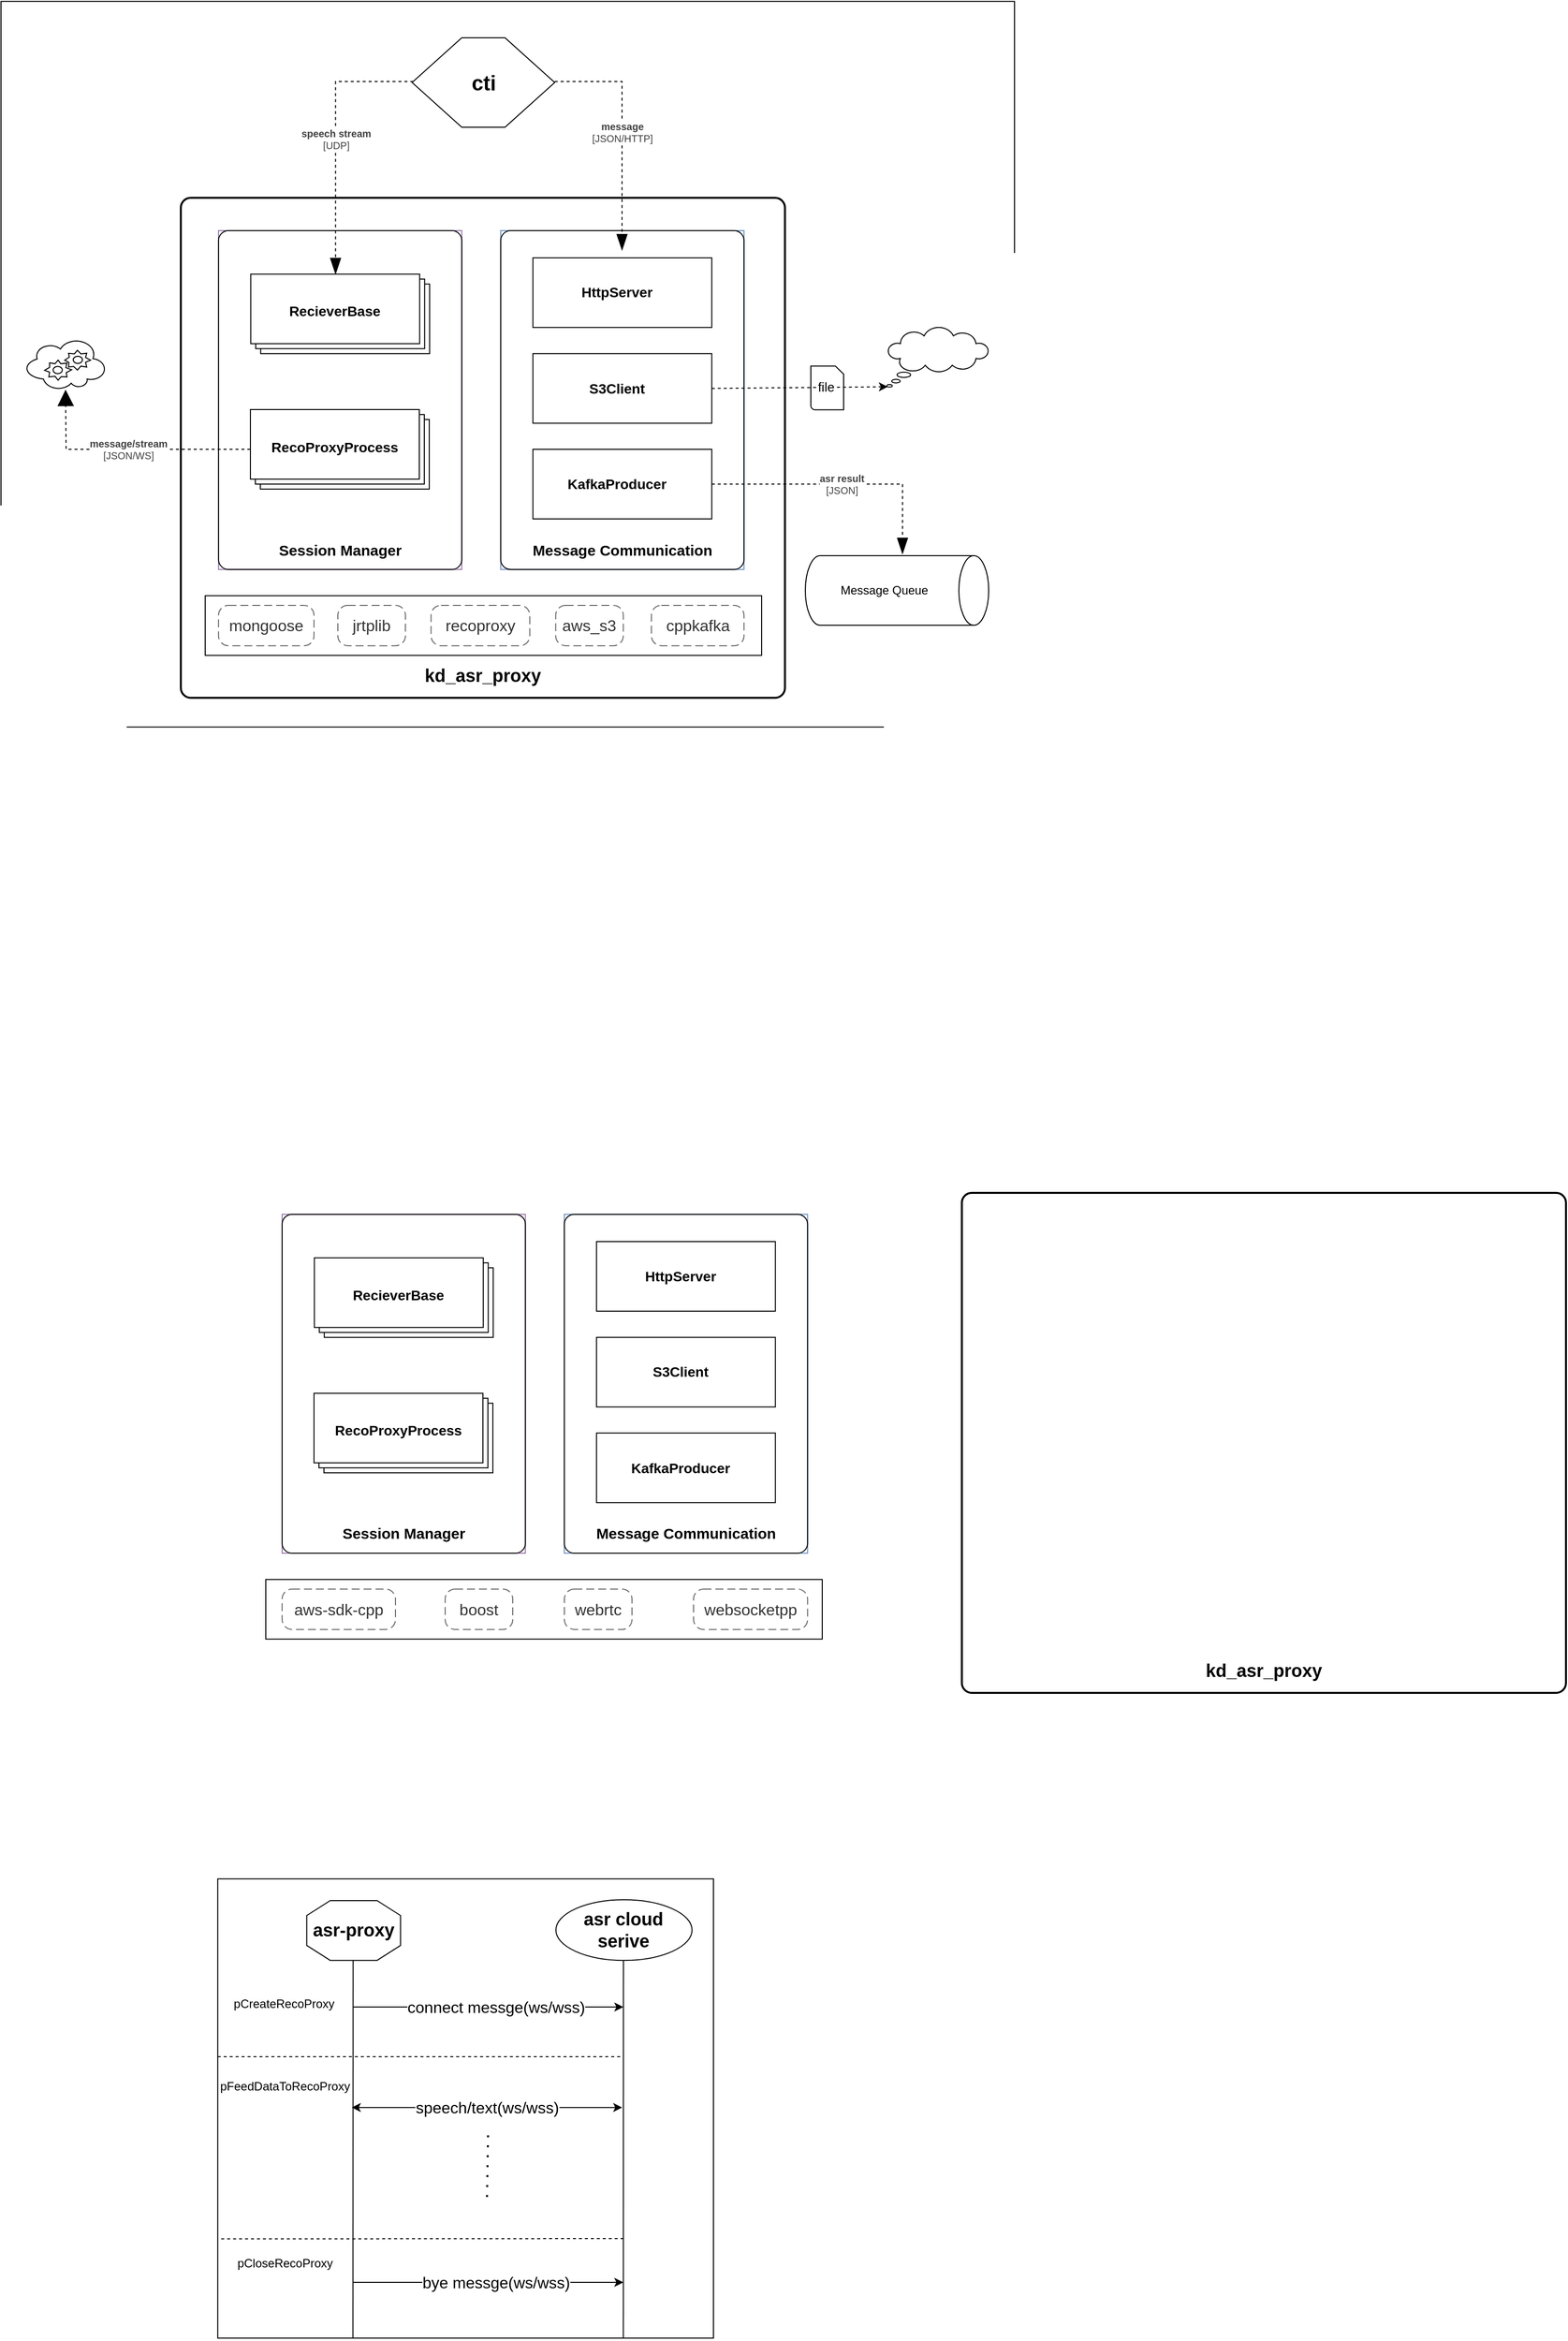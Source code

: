 <mxfile version="24.8.6" pages="2">
  <diagram id="FcgFu0vz0JYaBPYdQHOF" name="第 1 页">
    <mxGraphModel dx="1877" dy="-3041" grid="1" gridSize="10" guides="1" tooltips="1" connect="1" arrows="1" fold="1" page="0" pageScale="1" pageWidth="827" pageHeight="1169" background="#ffffff" math="0" shadow="0">
      <root>
        <mxCell id="0" />
        <mxCell id="1" parent="0" />
        <mxCell id="sqctIcfyv8TSOaibiN9--78" value="" style="group" parent="1" vertex="1" connectable="0">
          <mxGeometry x="-677" y="3811.39" width="1020" height="730.0" as="geometry" />
        </mxCell>
        <mxCell id="sqctIcfyv8TSOaibiN9--28" value="" style="rounded=0;whiteSpace=wrap;html=1;movable=1;resizable=1;rotatable=1;deletable=1;editable=1;locked=0;connectable=1;" parent="sqctIcfyv8TSOaibiN9--78" vertex="1">
          <mxGeometry width="1020" height="730" as="geometry" />
        </mxCell>
        <object placeholders="1" c4Name="kd_asr_proxy" c4Type="KDS" c4Application="the knowdee service of asr proxy" label="&lt;font style=&quot;font-size: 18px&quot;&gt;&lt;span&gt;&lt;div style=&quot;&quot;&gt;%c4Name%&lt;/div&gt;&lt;/span&gt;&lt;/font&gt;&lt;div style=&quot;&quot;&gt;&lt;/div&gt;" id="Rd5uu3zI1fm69IhhT_o3-2">
          <mxCell style="rounded=1;fontSize=11;whiteSpace=wrap;html=1;arcSize=20;fillColor=default;strokeColor=default;fontColor=default;labelBackgroundColor=none;align=center;verticalAlign=bottom;labelBorderColor=none;spacingTop=0;spacing=10;metaEdit=1;rotatable=1;perimeter=rectanglePerimeter;labelPadding=0;allowArrows=0;connectable=1;expand=0;recursiveResize=0;editable=1;pointerEvents=0;absoluteArcSize=1;points=[[0.25,0,0],[0.5,0,0],[0.75,0,0],[1,0.25,0],[1,0.5,0],[1,0.75,0],[0.75,1,0],[0.5,1,0],[0.25,1,0],[0,0.75,0],[0,0.5,0],[0,0.25,0]];strokeWidth=2;fontStyle=1;movable=1;resizable=1;deletable=1;locked=0;container=0;" parent="sqctIcfyv8TSOaibiN9--78" vertex="1">
            <mxGeometry x="181" y="197.61" width="607.96" height="503" as="geometry" />
          </mxCell>
        </object>
        <mxCell id="sqctIcfyv8TSOaibiN9--32" value="" style="shadow=0;dashed=0;html=1;strokeColor=default;fillColor=default;labelPosition=center;verticalLabelPosition=bottom;verticalAlign=top;align=center;outlineConnect=0;shape=mxgraph.veeam.2d.file;labelBorderColor=default;movable=1;resizable=1;rotatable=1;deletable=1;editable=1;locked=0;connectable=1;" parent="sqctIcfyv8TSOaibiN9--78" vertex="1">
          <mxGeometry x="815" y="366.87" width="33" height="44" as="geometry" />
        </mxCell>
        <object placeholders="1" c4Name="Message Queue" c4Type="Container" c4Technology="Kafka" c4Description="Kafka" label="%c4Name%" id="sqctIcfyv8TSOaibiN9--4">
          <mxCell style="shape=cylinder3;size=15;direction=south;whiteSpace=wrap;boundedLbl=1;rounded=0;labelBackgroundColor=none;fillColor=default;fontSize=12;align=center;strokeColor=default;metaEdit=1;points=[[0.5,0,0],[1,0.25,0],[1,0.5,0],[1,0.75,0],[0.5,1,0],[0,0.75,0],[0,0.5,0],[0,0.25,0]];resizable=1;labelBorderColor=none;textShadow=0;html=1;movable=1;rotatable=1;deletable=1;editable=1;locked=0;connectable=1;container=0;" parent="sqctIcfyv8TSOaibiN9--78" vertex="1">
            <mxGeometry x="809.46" y="557.61" width="184.54" height="70" as="geometry" />
          </mxCell>
        </object>
        <object placeholders="1" c4Type="Relationship" c4Technology="JSON" c4Description="asr result" label="&lt;div style=&quot;text-align: left&quot;&gt;&lt;div style=&quot;text-align: center&quot;&gt;&lt;b&gt;%c4Description%&lt;/b&gt;&lt;/div&gt;&lt;div style=&quot;text-align: center&quot;&gt;[%c4Technology%]&lt;/div&gt;&lt;/div&gt;" id="sqctIcfyv8TSOaibiN9--6">
          <mxCell style="endArrow=blockThin;html=1;fontSize=10;fontColor=#404040;strokeWidth=1;endFill=1;strokeColor=default;elbow=vertical;metaEdit=1;endSize=14;startSize=14;jumpStyle=arc;jumpSize=16;rounded=0;edgeStyle=orthogonalEdgeStyle;entryX=-0.022;entryY=0.47;entryDx=0;entryDy=0;entryPerimeter=0;dashed=1;movable=1;resizable=1;rotatable=1;deletable=1;editable=1;locked=0;connectable=1;exitX=1;exitY=0.5;exitDx=0;exitDy=0;" parent="sqctIcfyv8TSOaibiN9--78" source="sqctIcfyv8TSOaibiN9--70" target="sqctIcfyv8TSOaibiN9--4" edge="1">
            <mxGeometry width="240" relative="1" as="geometry">
              <mxPoint x="715" y="487.61" as="sourcePoint" />
              <mxPoint x="963.243" y="487.61" as="targetPoint" />
            </mxGeometry>
          </mxCell>
        </object>
        <mxCell id="sqctIcfyv8TSOaibiN9--7" value="" style="whiteSpace=wrap;html=1;shape=mxgraph.basic.cloud_callout;fillColor=default;strokeColor=default;movable=1;resizable=1;rotatable=1;deletable=1;editable=1;locked=0;connectable=1;container=0;" parent="sqctIcfyv8TSOaibiN9--78" vertex="1">
          <mxGeometry x="891.483" y="328.0" width="102.522" height="60" as="geometry" />
        </mxCell>
        <mxCell id="sqctIcfyv8TSOaibiN9--18" value="" style="endArrow=classic;html=1;rounded=0;dashed=1;movable=1;resizable=1;rotatable=1;deletable=1;editable=1;locked=0;connectable=1;entryX=0.01;entryY=0.995;entryDx=0;entryDy=0;entryPerimeter=0;exitX=1;exitY=0.5;exitDx=0;exitDy=0;" parent="sqctIcfyv8TSOaibiN9--78" source="sqctIcfyv8TSOaibiN9--66" target="sqctIcfyv8TSOaibiN9--7" edge="1">
          <mxGeometry relative="1" as="geometry">
            <mxPoint x="717.14" y="390.61" as="sourcePoint" />
            <mxPoint x="875" y="390.61" as="targetPoint" />
          </mxGeometry>
        </mxCell>
        <mxCell id="sqctIcfyv8TSOaibiN9--19" value="&lt;font style=&quot;font-size: 13px;&quot;&gt;file&lt;/font&gt;" style="edgeLabel;resizable=1;html=1;;align=center;verticalAlign=middle;movable=1;rotatable=1;deletable=1;editable=1;locked=0;connectable=1;container=0;" parent="sqctIcfyv8TSOaibiN9--18" connectable="0" vertex="1">
          <mxGeometry relative="1" as="geometry">
            <mxPoint x="26" y="-1" as="offset" />
          </mxGeometry>
        </mxCell>
        <object placeholders="1" c4Name="mongoose" c4Type="ContainerScopeBoundary" c4Application="Container" label="&lt;font style=&quot;font-size: 16px&quot;&gt;&lt;span&gt;&lt;div style=&quot;&quot;&gt;%c4Name%&lt;/div&gt;&lt;/span&gt;&lt;/font&gt;&lt;div style=&quot;&quot;&gt;&lt;/div&gt;" id="Rd5uu3zI1fm69IhhT_o3-3">
          <mxCell style="rounded=1;fontSize=11;whiteSpace=wrap;html=1;dashed=1;arcSize=20;fillColor=none;strokeColor=#666666;fontColor=#333333;labelBackgroundColor=none;align=center;verticalAlign=middle;labelBorderColor=none;spacingTop=0;spacing=10;dashPattern=8 4;metaEdit=1;rotatable=1;perimeter=rectanglePerimeter;noLabel=0;labelPadding=0;allowArrows=0;connectable=1;expand=0;recursiveResize=0;editable=1;pointerEvents=0;absoluteArcSize=1;points=[[0.25,0,0],[0.5,0,0],[0.75,0,0],[1,0.25,0],[1,0.5,0],[1,0.75,0],[0.75,1,0],[0.5,1,0],[0.25,1,0],[0,0.75,0],[0,0.5,0],[0,0.25,0]];fontStyle=0;movable=1;resizable=1;deletable=1;locked=0;container=0;" parent="sqctIcfyv8TSOaibiN9--78" vertex="1">
            <mxGeometry x="218.93" y="607.61" width="96.07" height="40.59" as="geometry" />
          </mxCell>
        </object>
        <object placeholders="1" c4Name="cppkafka" c4Type="ContainerScopeBoundary" c4Application="Container" label="&lt;font style=&quot;font-size: 16px&quot;&gt;&lt;span&gt;&lt;div style=&quot;&quot;&gt;%c4Name%&lt;/div&gt;&lt;/span&gt;&lt;/font&gt;&lt;div style=&quot;&quot;&gt;&lt;/div&gt;" id="Rd5uu3zI1fm69IhhT_o3-4">
          <mxCell style="rounded=1;fontSize=11;whiteSpace=wrap;html=1;dashed=1;arcSize=20;fillColor=none;strokeColor=#666666;fontColor=#333333;labelBackgroundColor=none;align=center;verticalAlign=middle;labelBorderColor=none;spacingTop=0;spacing=10;dashPattern=8 4;metaEdit=1;rotatable=1;perimeter=rectanglePerimeter;noLabel=0;labelPadding=0;allowArrows=0;connectable=1;expand=0;recursiveResize=0;editable=1;pointerEvents=0;absoluteArcSize=1;points=[[0.25,0,0],[0.5,0,0],[0.75,0,0],[1,0.25,0],[1,0.5,0],[1,0.75,0],[0.75,1,0],[0.5,1,0],[0.25,1,0],[0,0.75,0],[0,0.5,0],[0,0.25,0]];fontStyle=0;movable=1;resizable=1;deletable=1;locked=0;container=0;" parent="sqctIcfyv8TSOaibiN9--78" vertex="1">
            <mxGeometry x="654.58" y="607.61" width="93.16" height="40.59" as="geometry" />
          </mxCell>
        </object>
        <object placeholders="1" c4Name="recoproxy" c4Type="ContainerScopeBoundary" c4Application="Container" label="&lt;font style=&quot;font-size: 16px&quot;&gt;&lt;span&gt;&lt;div style=&quot;&quot;&gt;%c4Name%&lt;/div&gt;&lt;/span&gt;&lt;/font&gt;&lt;div style=&quot;&quot;&gt;&lt;/div&gt;" id="Rd5uu3zI1fm69IhhT_o3-5">
          <mxCell style="rounded=1;fontSize=11;whiteSpace=wrap;html=1;dashed=1;arcSize=20;fillColor=none;strokeColor=#666666;fontColor=#333333;labelBackgroundColor=none;align=center;verticalAlign=middle;labelBorderColor=none;spacingTop=0;spacing=10;dashPattern=8 4;metaEdit=1;rotatable=1;perimeter=rectanglePerimeter;noLabel=0;labelPadding=0;allowArrows=0;connectable=1;expand=0;recursiveResize=0;editable=1;pointerEvents=0;absoluteArcSize=1;points=[[0.25,0,0],[0.5,0,0],[0.75,0,0],[1,0.25,0],[1,0.5,0],[1,0.75,0],[0.75,1,0],[0.5,1,0],[0.25,1,0],[0,0.75,0],[0,0.5,0],[0,0.25,0]];fontStyle=0;movable=1;resizable=1;deletable=1;locked=0;container=0;" parent="sqctIcfyv8TSOaibiN9--78" vertex="1">
            <mxGeometry x="432.81" y="607.61" width="99.36" height="40.59" as="geometry" />
          </mxCell>
        </object>
        <object placeholders="1" c4Name="jrtplib" c4Type="ContainerScopeBoundary" c4Application="Container" label="&lt;font style=&quot;font-size: 16px&quot;&gt;&lt;span&gt;&lt;div style=&quot;&quot;&gt;%c4Name%&lt;/div&gt;&lt;/span&gt;&lt;/font&gt;&lt;div style=&quot;&quot;&gt;&lt;/div&gt;" id="Rd5uu3zI1fm69IhhT_o3-6">
          <mxCell style="rounded=1;fontSize=11;whiteSpace=wrap;html=1;dashed=1;arcSize=20;fillColor=none;strokeColor=#666666;fontColor=#333333;labelBackgroundColor=none;align=center;verticalAlign=middle;labelBorderColor=none;spacingTop=0;spacing=10;dashPattern=8 4;metaEdit=1;rotatable=1;perimeter=rectanglePerimeter;noLabel=0;labelPadding=0;allowArrows=0;connectable=1;expand=0;recursiveResize=0;editable=1;pointerEvents=0;absoluteArcSize=1;points=[[0.25,0,0],[0.5,0,0],[0.75,0,0],[1,0.25,0],[1,0.5,0],[1,0.75,0],[0.75,1,0],[0.5,1,0],[0.25,1,0],[0,0.75,0],[0,0.5,0],[0,0.25,0]];fontStyle=0;movable=1;resizable=1;deletable=1;locked=0;container=0;" parent="sqctIcfyv8TSOaibiN9--78" vertex="1">
            <mxGeometry x="339.004" y="607.61" width="68.003" height="40.59" as="geometry" />
          </mxCell>
        </object>
        <mxCell id="Rd5uu3zI1fm69IhhT_o3-7" value="" style="group;align=center;movable=1;resizable=1;rotatable=1;deletable=1;editable=1;locked=0;connectable=1;fillColor=none;strokeColor=#9673a6;container=0;" parent="sqctIcfyv8TSOaibiN9--78" vertex="1" connectable="0">
          <mxGeometry x="218.932" y="230.611" width="244.817" height="340.861" as="geometry" />
        </mxCell>
        <object placeholders="1" c4Name="Session Manager" c4Type="session manager" c4Application="session manager" label="&lt;font style=&quot;font-size: 15px&quot;&gt;&lt;b&gt;&lt;div style=&quot;&quot;&gt;%c4Name%&lt;/div&gt;&lt;/b&gt;&lt;/font&gt;&lt;div style=&quot;&quot;&gt;&lt;/div&gt;" id="Rd5uu3zI1fm69IhhT_o3-10">
          <mxCell style="rounded=1;fontSize=11;whiteSpace=wrap;html=1;arcSize=20;fillColor=none;strokeColor=default;fontColor=default;labelBackgroundColor=none;align=center;verticalAlign=bottom;labelBorderColor=none;spacingTop=0;spacing=10;metaEdit=1;rotatable=1;perimeter=rectanglePerimeter;labelPadding=0;allowArrows=0;connectable=1;expand=0;recursiveResize=0;editable=1;pointerEvents=0;absoluteArcSize=1;points=[[0.25,0,0],[0.5,0,0],[0.75,0,0],[1,0.25,0],[1,0.5,0],[1,0.75,0],[0.75,1,0],[0.5,1,0],[0.25,1,0],[0,0.75,0],[0,0.5,0],[0,0.25,0]];movable=1;resizable=1;deletable=1;locked=0;shadow=0;container=0;" parent="sqctIcfyv8TSOaibiN9--78" vertex="1">
            <mxGeometry x="218.932" y="230.611" width="244.817" height="340.861" as="geometry" />
          </mxCell>
        </object>
        <mxCell id="Rd5uu3zI1fm69IhhT_o3-11" value="" style="group;movable=1;resizable=1;rotatable=1;deletable=1;editable=1;locked=0;connectable=1;fillColor=none;strokeColor=#6c8ebf;container=0;" parent="sqctIcfyv8TSOaibiN9--78" vertex="1" connectable="0">
          <mxGeometry x="502.921" y="230.611" width="244.817" height="340.861" as="geometry" />
        </mxCell>
        <object placeholders="1" c4Name="Message Communication" c4Type="IO" c4Application="Message/Data IO" label="&lt;font style=&quot;font-size: 15px&quot;&gt;&lt;b&gt;&lt;div style=&quot;&quot;&gt;%c4Name%&lt;/div&gt;&lt;/b&gt;&lt;/font&gt;&lt;div style=&quot;&quot;&gt;&lt;/div&gt;" id="Rd5uu3zI1fm69IhhT_o3-15">
          <mxCell style="rounded=1;fontSize=11;whiteSpace=wrap;html=1;arcSize=20;fillColor=none;strokeColor=default;fontColor=default;labelBackgroundColor=none;align=center;verticalAlign=bottom;labelBorderColor=none;spacingTop=0;spacing=10;metaEdit=1;rotatable=1;perimeter=rectanglePerimeter;labelPadding=0;allowArrows=0;connectable=1;expand=0;recursiveResize=0;editable=1;pointerEvents=0;absoluteArcSize=1;points=[[0.25,0,0],[0.5,0,0],[0.75,0,0],[1,0.25,0],[1,0.5,0],[1,0.75,0],[0.75,1,0],[0.5,1,0],[0.25,1,0],[0,0.75,0],[0,0.5,0],[0,0.25,0]];movable=1;resizable=1;deletable=1;locked=0;shadow=0;container=0;" parent="sqctIcfyv8TSOaibiN9--78" vertex="1">
            <mxGeometry x="502.921" y="230.611" width="244.817" height="340.861" as="geometry" />
          </mxCell>
        </object>
        <mxCell id="sqctIcfyv8TSOaibiN9--30" value="" style="group;movable=1;resizable=1;rotatable=1;deletable=1;editable=1;locked=0;connectable=1;" parent="sqctIcfyv8TSOaibiN9--78" vertex="1" connectable="0">
          <mxGeometry x="413.725" y="36.61" width="143.531" height="90" as="geometry" />
        </mxCell>
        <object placeholders="1" c4Name="CTI" c4Type="Container" c4Technology="Micronaut" c4Description="caller" label="" id="sqctIcfyv8TSOaibiN9--14">
          <mxCell style="shape=hexagon;size=50;perimeter=hexagonPerimeter2;whiteSpace=wrap;html=1;fixedSize=1;rounded=0;labelBackgroundColor=default;fillColor=default;fontSize=12;fontColor=default;align=center;strokeColor=default;metaEdit=1;points=[[0.5,0,0],[1,0.25,0],[1,0.5,0],[1,0.75,0],[0.5,1,0],[0,0.75,0],[0,0.5,0],[0,0.25,0]];resizable=1;movable=1;rotatable=1;deletable=1;editable=1;locked=0;connectable=1;gradientColor=none;shadow=0;fillStyle=solid;labelBorderColor=default;textShadow=0;container=0;" parent="sqctIcfyv8TSOaibiN9--30" vertex="1">
            <mxGeometry width="143.531" height="90" as="geometry" />
          </mxCell>
        </object>
        <mxCell id="sqctIcfyv8TSOaibiN9--15" value="&lt;b&gt;&lt;font style=&quot;font-size: 21px;&quot;&gt;cti&lt;/font&gt;&lt;/b&gt;" style="text;html=1;align=center;verticalAlign=middle;whiteSpace=wrap;rounded=0;movable=1;resizable=1;rotatable=1;deletable=1;editable=1;locked=0;connectable=1;container=0;" parent="sqctIcfyv8TSOaibiN9--30" vertex="1">
          <mxGeometry x="41.009" y="30" width="61.513" height="30" as="geometry" />
        </mxCell>
        <object placeholders="1" c4Type="Relationship" c4Technology="JSON/HTTP" c4Description="message" label="&lt;div style=&quot;text-align: left&quot;&gt;&lt;div style=&quot;text-align: center&quot;&gt;&lt;b&gt;%c4Description%&lt;/b&gt;&lt;/div&gt;&lt;div style=&quot;text-align: center&quot;&gt;[%c4Technology%]&lt;/div&gt;&lt;/div&gt;" id="sqctIcfyv8TSOaibiN9--40">
          <mxCell style="endArrow=blockThin;html=1;fontSize=10;fontColor=#404040;strokeWidth=1;endFill=1;strokeColor=default;elbow=vertical;metaEdit=1;endSize=14;startSize=14;jumpStyle=arc;jumpSize=16;rounded=0;edgeStyle=orthogonalEdgeStyle;dashed=1;movable=1;resizable=1;rotatable=1;deletable=1;editable=1;locked=0;connectable=1;" parent="sqctIcfyv8TSOaibiN9--78" edge="1">
            <mxGeometry width="240" relative="1" as="geometry">
              <mxPoint x="557.26" y="80.61" as="sourcePoint" />
              <mxPoint x="625" y="250.61" as="targetPoint" />
              <Array as="points">
                <mxPoint x="625" y="80.61" />
              </Array>
            </mxGeometry>
          </mxCell>
        </object>
        <mxCell id="sqctIcfyv8TSOaibiN9--43" value="" style="rounded=0;whiteSpace=wrap;html=1;fillColor=none;movable=1;resizable=1;rotatable=1;deletable=1;editable=1;locked=0;connectable=1;" parent="sqctIcfyv8TSOaibiN9--78" vertex="1">
          <mxGeometry x="205.49" y="597.91" width="560" height="60" as="geometry" />
        </mxCell>
        <object placeholders="1" c4Type="Relationship" c4Technology="UDP" c4Description="speech stream" label="&lt;div style=&quot;text-align: left&quot;&gt;&lt;div style=&quot;text-align: center&quot;&gt;&lt;b&gt;%c4Description%&lt;/b&gt;&lt;/div&gt;&lt;div style=&quot;text-align: center&quot;&gt;[%c4Technology%]&lt;/div&gt;&lt;/div&gt;" id="sqctIcfyv8TSOaibiN9--42">
          <mxCell style="endArrow=blockThin;html=1;fontSize=10;fontColor=#404040;strokeWidth=1;endFill=1;strokeColor=default;elbow=vertical;metaEdit=1;endSize=14;startSize=14;jumpStyle=arc;jumpSize=16;rounded=0;edgeStyle=orthogonalEdgeStyle;dashed=1;entryX=0.5;entryY=0;entryDx=0;entryDy=0;entryPerimeter=0;movable=1;resizable=1;rotatable=1;deletable=1;editable=1;locked=0;connectable=1;" parent="sqctIcfyv8TSOaibiN9--78" edge="1">
            <mxGeometry width="240" relative="1" as="geometry">
              <mxPoint x="415" y="80.61" as="sourcePoint" />
              <mxPoint x="336.7" y="274.61" as="targetPoint" />
              <Array as="points">
                <mxPoint x="337" y="80.61" />
              </Array>
            </mxGeometry>
          </mxCell>
        </object>
        <object placeholders="1" c4Name="aws_s3" c4Type="ContainerScopeBoundary" c4Application="Container" label="&lt;font style=&quot;font-size: 16px&quot;&gt;&lt;span&gt;&lt;div style=&quot;&quot;&gt;%c4Name%&lt;/div&gt;&lt;/span&gt;&lt;/font&gt;&lt;div style=&quot;&quot;&gt;&lt;/div&gt;" id="sqctIcfyv8TSOaibiN9--44">
          <mxCell style="rounded=1;fontSize=11;whiteSpace=wrap;html=1;dashed=1;arcSize=20;fillColor=none;strokeColor=#666666;fontColor=#333333;labelBackgroundColor=none;align=center;verticalAlign=middle;labelBorderColor=none;spacingTop=0;spacing=10;dashPattern=8 4;metaEdit=1;rotatable=1;perimeter=rectanglePerimeter;noLabel=0;labelPadding=0;allowArrows=0;connectable=1;expand=0;recursiveResize=0;editable=1;pointerEvents=0;absoluteArcSize=1;points=[[0.25,0,0],[0.5,0,0],[0.75,0,0],[1,0.25,0],[1,0.5,0],[1,0.75,0],[0.75,1,0],[0.5,1,0],[0.25,1,0],[0,0.75,0],[0,0.5,0],[0,0.25,0]];fontStyle=0;movable=1;resizable=1;deletable=1;locked=0;container=0;" parent="sqctIcfyv8TSOaibiN9--78" vertex="1">
            <mxGeometry x="558.254" y="607.61" width="68.003" height="40.59" as="geometry" />
          </mxCell>
        </object>
        <mxCell id="sqctIcfyv8TSOaibiN9--57" value="" style="group;movable=1;resizable=1;rotatable=1;deletable=1;editable=1;locked=0;connectable=1;" parent="sqctIcfyv8TSOaibiN9--78" vertex="1" connectable="0">
          <mxGeometry x="251.34" y="274.35" width="180" height="80" as="geometry" />
        </mxCell>
        <mxCell id="sqctIcfyv8TSOaibiN9--55" value="" style="verticalLabelPosition=bottom;verticalAlign=top;html=1;shape=mxgraph.basic.layered_rect;dx=10;outlineConnect=0;whiteSpace=wrap;movable=1;resizable=1;rotatable=1;deletable=1;editable=1;locked=0;connectable=1;" parent="sqctIcfyv8TSOaibiN9--57" vertex="1">
          <mxGeometry width="180" height="80" as="geometry" />
        </mxCell>
        <mxCell id="sqctIcfyv8TSOaibiN9--56" value="&lt;font style=&quot;font-size: 14px;&quot;&gt;&lt;b&gt;RecieverBase&lt;/b&gt;&lt;/font&gt;" style="text;html=1;align=center;verticalAlign=middle;whiteSpace=wrap;rounded=0;movable=1;resizable=1;rotatable=1;deletable=1;editable=1;locked=0;connectable=1;" parent="sqctIcfyv8TSOaibiN9--57" vertex="1">
          <mxGeometry x="20" y="20" width="130" height="35" as="geometry" />
        </mxCell>
        <mxCell id="sqctIcfyv8TSOaibiN9--58" value="" style="group;movable=1;resizable=1;rotatable=1;deletable=1;editable=1;locked=0;connectable=1;" parent="sqctIcfyv8TSOaibiN9--78" vertex="1" connectable="0">
          <mxGeometry x="251" y="410.61" width="180" height="80" as="geometry" />
        </mxCell>
        <mxCell id="sqctIcfyv8TSOaibiN9--59" value="" style="verticalLabelPosition=bottom;verticalAlign=top;html=1;shape=mxgraph.basic.layered_rect;dx=10;outlineConnect=0;whiteSpace=wrap;movable=1;resizable=1;rotatable=1;deletable=1;editable=1;locked=0;connectable=1;" parent="sqctIcfyv8TSOaibiN9--58" vertex="1">
          <mxGeometry width="180" height="80" as="geometry" />
        </mxCell>
        <mxCell id="sqctIcfyv8TSOaibiN9--60" value="&lt;font style=&quot;font-size: 14px;&quot;&gt;&lt;b&gt;RecoProxyProcess&lt;/b&gt;&lt;/font&gt;" style="text;html=1;align=center;verticalAlign=middle;whiteSpace=wrap;rounded=0;movable=1;resizable=1;rotatable=1;deletable=1;editable=1;locked=0;connectable=1;" parent="sqctIcfyv8TSOaibiN9--58" vertex="1">
          <mxGeometry x="20" y="20" width="130" height="35" as="geometry" />
        </mxCell>
        <mxCell id="sqctIcfyv8TSOaibiN9--64" value="" style="group;movable=1;resizable=1;rotatable=1;deletable=1;editable=1;locked=0;connectable=1;" parent="sqctIcfyv8TSOaibiN9--78" vertex="1" connectable="0">
          <mxGeometry x="535.33" y="258" width="180" height="70" as="geometry" />
        </mxCell>
        <mxCell id="sqctIcfyv8TSOaibiN9--61" value="" style="rounded=0;whiteSpace=wrap;html=1;movable=1;resizable=1;rotatable=1;deletable=1;editable=1;locked=0;connectable=1;" parent="sqctIcfyv8TSOaibiN9--64" vertex="1">
          <mxGeometry width="180" height="70" as="geometry" />
        </mxCell>
        <mxCell id="sqctIcfyv8TSOaibiN9--62" value="&lt;b&gt;&lt;font style=&quot;font-size: 14px;&quot;&gt;HttpServer&lt;/font&gt;&lt;/b&gt;" style="text;html=1;align=center;verticalAlign=middle;whiteSpace=wrap;rounded=0;movable=1;resizable=1;rotatable=1;deletable=1;editable=1;locked=0;connectable=1;" parent="sqctIcfyv8TSOaibiN9--64" vertex="1">
          <mxGeometry x="30" y="20" width="110" height="30" as="geometry" />
        </mxCell>
        <mxCell id="sqctIcfyv8TSOaibiN9--65" value="" style="group;movable=1;resizable=1;rotatable=1;deletable=1;editable=1;locked=0;connectable=1;" parent="sqctIcfyv8TSOaibiN9--78" vertex="1" connectable="0">
          <mxGeometry x="535.33" y="354.35" width="180" height="70" as="geometry" />
        </mxCell>
        <mxCell id="sqctIcfyv8TSOaibiN9--66" value="" style="rounded=0;whiteSpace=wrap;html=1;movable=1;resizable=1;rotatable=1;deletable=1;editable=1;locked=0;connectable=1;" parent="sqctIcfyv8TSOaibiN9--65" vertex="1">
          <mxGeometry width="180" height="70" as="geometry" />
        </mxCell>
        <mxCell id="sqctIcfyv8TSOaibiN9--67" value="&lt;span style=&quot;font-size: 14px;&quot;&gt;&lt;b&gt;S3Client&lt;/b&gt;&lt;/span&gt;" style="text;html=1;align=center;verticalAlign=middle;whiteSpace=wrap;rounded=0;movable=1;resizable=1;rotatable=1;deletable=1;editable=1;locked=0;connectable=1;" parent="sqctIcfyv8TSOaibiN9--65" vertex="1">
          <mxGeometry x="30" y="20" width="110" height="30" as="geometry" />
        </mxCell>
        <mxCell id="sqctIcfyv8TSOaibiN9--69" value="" style="group;movable=1;resizable=1;rotatable=1;deletable=1;editable=1;locked=0;connectable=1;" parent="sqctIcfyv8TSOaibiN9--78" vertex="1" connectable="0">
          <mxGeometry x="535.33" y="450.61" width="180" height="70" as="geometry" />
        </mxCell>
        <mxCell id="sqctIcfyv8TSOaibiN9--70" value="" style="rounded=0;whiteSpace=wrap;html=1;movable=1;resizable=1;rotatable=1;deletable=1;editable=1;locked=0;connectable=1;" parent="sqctIcfyv8TSOaibiN9--69" vertex="1">
          <mxGeometry width="180" height="70" as="geometry" />
        </mxCell>
        <mxCell id="sqctIcfyv8TSOaibiN9--71" value="&lt;span style=&quot;font-size: 14px;&quot;&gt;&lt;b&gt;KafkaProducer&lt;/b&gt;&lt;/span&gt;" style="text;html=1;align=center;verticalAlign=middle;whiteSpace=wrap;rounded=0;movable=1;resizable=1;rotatable=1;deletable=1;editable=1;locked=0;connectable=1;" parent="sqctIcfyv8TSOaibiN9--69" vertex="1">
          <mxGeometry x="30" y="20" width="110" height="30" as="geometry" />
        </mxCell>
        <mxCell id="sqctIcfyv8TSOaibiN9--73" value="" style="verticalLabelPosition=bottom;html=1;verticalAlign=top;align=center;strokeColor=default;fillColor=default;shape=mxgraph.azure.cloud_service;movable=1;resizable=1;rotatable=1;deletable=1;editable=1;locked=0;connectable=1;" parent="sqctIcfyv8TSOaibiN9--78" vertex="1">
          <mxGeometry x="25" y="340.0" width="80" height="50" as="geometry" />
        </mxCell>
        <object placeholders="1" c4Type="Relationship" c4Technology="JSON/WS" c4Description="message/stream" label="&lt;div style=&quot;text-align: left&quot;&gt;&lt;div style=&quot;text-align: center&quot;&gt;&lt;b&gt;%c4Description%&lt;/b&gt;&lt;/div&gt;&lt;div style=&quot;text-align: center&quot;&gt;[%c4Technology%]&lt;/div&gt;&lt;/div&gt;" id="sqctIcfyv8TSOaibiN9--75">
          <mxCell style="endArrow=block;html=1;fontSize=10;fontColor=#404040;strokeWidth=1;endFill=1;strokeColor=default;elbow=vertical;metaEdit=1;endSize=14;startSize=14;jumpStyle=arc;jumpSize=16;rounded=0;edgeStyle=orthogonalEdgeStyle;dashed=1;movable=1;resizable=1;rotatable=1;deletable=1;editable=1;locked=0;connectable=1;" parent="sqctIcfyv8TSOaibiN9--78" source="sqctIcfyv8TSOaibiN9--59" edge="1">
            <mxGeometry width="240" relative="1" as="geometry">
              <mxPoint x="245" y="450.61" as="sourcePoint" />
              <mxPoint x="65" y="390.61" as="targetPoint" />
            </mxGeometry>
          </mxCell>
        </object>
        <mxCell id="QJdjjEjoJy_KJznYhFJo-18" value="" style="group;movable=0;resizable=0;rotatable=0;deletable=0;editable=0;locked=1;connectable=0;" vertex="1" connectable="0" parent="1">
          <mxGeometry x="-460" y="5700.1" width="500" height="462" as="geometry" />
        </mxCell>
        <mxCell id="sqctIcfyv8TSOaibiN9--80" value="" style="rounded=0;whiteSpace=wrap;html=1;movable=1;resizable=1;rotatable=1;deletable=1;editable=1;locked=0;connectable=1;container=0;labelBackgroundColor=default;" parent="QJdjjEjoJy_KJznYhFJo-18" vertex="1">
          <mxGeometry x="1.134" width="498.866" height="462" as="geometry" />
        </mxCell>
        <mxCell id="QJdjjEjoJy_KJznYhFJo-16" value="&lt;div&gt;pCloseRecoProxy&lt;/div&gt;" style="text;html=1;align=center;verticalAlign=middle;whiteSpace=wrap;rounded=0;" vertex="1" parent="QJdjjEjoJy_KJznYhFJo-18">
          <mxGeometry x="1.134" y="371.901" width="136.054" height="30" as="geometry" />
        </mxCell>
        <mxCell id="QJdjjEjoJy_KJznYhFJo-17" value="pFeedDataToRecoProxy" style="text;html=1;align=center;verticalAlign=middle;whiteSpace=wrap;rounded=0;" vertex="1" parent="QJdjjEjoJy_KJznYhFJo-18">
          <mxGeometry x="1.134" y="193.901" width="136.054" height="30" as="geometry" />
        </mxCell>
        <mxCell id="sqctIcfyv8TSOaibiN9--144" value="" style="endArrow=none;html=1;rounded=0;movable=1;resizable=1;rotatable=1;deletable=1;editable=1;locked=0;connectable=1;" parent="QJdjjEjoJy_KJznYhFJo-18" edge="1">
          <mxGeometry width="50" height="50" relative="1" as="geometry">
            <mxPoint x="137.188" y="462" as="sourcePoint" />
            <mxPoint x="137.347" y="80" as="targetPoint" />
          </mxGeometry>
        </mxCell>
        <mxCell id="sqctIcfyv8TSOaibiN9--145" value="" style="endArrow=none;html=1;rounded=0;movable=1;resizable=1;rotatable=1;deletable=1;editable=1;locked=0;connectable=1;" parent="QJdjjEjoJy_KJznYhFJo-18" edge="1">
          <mxGeometry width="50" height="50" relative="1" as="geometry">
            <mxPoint x="409.297" y="462" as="sourcePoint" />
            <mxPoint x="409.399" y="80" as="targetPoint" />
          </mxGeometry>
        </mxCell>
        <mxCell id="sqctIcfyv8TSOaibiN9--161" value="" style="endArrow=classic;startArrow=classic;html=1;rounded=0;movable=1;resizable=1;rotatable=1;deletable=1;editable=1;locked=0;connectable=1;" parent="QJdjjEjoJy_KJznYhFJo-18" edge="1">
          <mxGeometry width="50" height="50" relative="1" as="geometry">
            <mxPoint x="136.054" y="230" as="sourcePoint" />
            <mxPoint x="408.163" y="230" as="targetPoint" />
          </mxGeometry>
        </mxCell>
        <mxCell id="sqctIcfyv8TSOaibiN9--162" value="&lt;span style=&quot;font-size: 16px;&quot;&gt;speech/text(ws/wss)&lt;/span&gt;" style="edgeLabel;html=1;align=center;verticalAlign=middle;resizable=1;points=[];container=0;movable=1;rotatable=1;deletable=1;editable=1;locked=0;connectable=1;" parent="sqctIcfyv8TSOaibiN9--161" vertex="1" connectable="0">
          <mxGeometry x="-0.002" relative="1" as="geometry">
            <mxPoint as="offset" />
          </mxGeometry>
        </mxCell>
        <mxCell id="sqctIcfyv8TSOaibiN9--172" value="" style="endArrow=none;dashed=1;html=1;strokeWidth=2;rounded=0;dashPattern=1 4;movable=1;resizable=1;rotatable=1;deletable=1;editable=1;locked=0;connectable=1;" parent="QJdjjEjoJy_KJznYhFJo-18" edge="1">
          <mxGeometry width="50" height="50" relative="1" as="geometry">
            <mxPoint x="272.109" y="320" as="sourcePoint" />
            <mxPoint x="273.243" y="253.9" as="targetPoint" />
          </mxGeometry>
        </mxCell>
        <mxCell id="sqctIcfyv8TSOaibiN9--181" value="" style="endArrow=none;html=1;rounded=0;dashed=1;movable=1;resizable=1;rotatable=1;deletable=1;editable=1;locked=0;connectable=1;" parent="QJdjjEjoJy_KJznYhFJo-18" edge="1">
          <mxGeometry width="50" height="50" relative="1" as="geometry">
            <mxPoint x="1.134" y="178.9" as="sourcePoint" />
            <mxPoint x="409.297" y="178.9" as="targetPoint" />
          </mxGeometry>
        </mxCell>
        <mxCell id="sqctIcfyv8TSOaibiN9--217" value="" style="endArrow=none;html=1;rounded=0;dashed=1;movable=1;resizable=1;rotatable=1;deletable=1;editable=1;locked=0;connectable=1;exitX=0.007;exitY=0.784;exitDx=0;exitDy=0;exitPerimeter=0;" parent="QJdjjEjoJy_KJznYhFJo-18" edge="1" source="sqctIcfyv8TSOaibiN9--80">
          <mxGeometry width="50" height="50" relative="1" as="geometry">
            <mxPoint x="137.188" y="360.9" as="sourcePoint" />
            <mxPoint x="409.297" y="361.9" as="targetPoint" />
          </mxGeometry>
        </mxCell>
        <mxCell id="sqctIcfyv8TSOaibiN9--128" value="" style="ellipse;whiteSpace=wrap;html=1;container=0;movable=1;resizable=1;rotatable=1;deletable=1;editable=1;locked=0;connectable=1;" parent="QJdjjEjoJy_KJznYhFJo-18" vertex="1">
          <mxGeometry x="341.463" y="21" width="136.995" height="61.0" as="geometry" />
        </mxCell>
        <mxCell id="sqctIcfyv8TSOaibiN9--129" value="&lt;font style=&quot;font-size: 18px;&quot;&gt;&lt;b&gt;asr cloud serive&lt;/b&gt;&lt;/font&gt;" style="text;html=1;align=center;verticalAlign=middle;whiteSpace=wrap;rounded=0;container=0;movable=1;resizable=1;rotatable=1;deletable=1;editable=1;locked=0;connectable=1;" parent="QJdjjEjoJy_KJznYhFJo-18" vertex="1">
          <mxGeometry x="360.299" y="26.463" width="99.322" height="50.075" as="geometry" />
        </mxCell>
        <mxCell id="sqctIcfyv8TSOaibiN9--125" value="" style="verticalLabelPosition=bottom;verticalAlign=top;html=1;shape=mxgraph.basic.polygon;polyCoords=[[0.25,0],[0.75,0],[1,0.25],[1,0.75],[0.75,1],[0.25,1],[0,0.75],[0,0.25]];polyline=0;container=0;movable=1;resizable=1;rotatable=1;deletable=1;editable=1;locked=0;connectable=1;" parent="QJdjjEjoJy_KJznYhFJo-18" vertex="1">
          <mxGeometry x="90.703" y="21.88" width="94.41" height="60.12" as="geometry" />
        </mxCell>
        <mxCell id="sqctIcfyv8TSOaibiN9--127" value="&lt;font size=&quot;1&quot; style=&quot;&quot;&gt;&lt;b style=&quot;font-size: 18px;&quot;&gt;asr-proxy&lt;/b&gt;&lt;/font&gt;" style="text;html=1;align=center;verticalAlign=middle;whiteSpace=wrap;rounded=0;container=0;movable=1;resizable=1;rotatable=1;deletable=1;editable=1;locked=0;connectable=1;" parent="QJdjjEjoJy_KJznYhFJo-18" vertex="1">
          <mxGeometry x="95.238" y="34.615" width="86.168" height="35.539" as="geometry" />
        </mxCell>
        <mxCell id="QJdjjEjoJy_KJznYhFJo-4" value="" style="endArrow=classic;html=1;rounded=0;movable=1;resizable=1;rotatable=1;deletable=1;editable=1;locked=0;connectable=1;" edge="1" parent="QJdjjEjoJy_KJznYhFJo-18">
          <mxGeometry relative="1" as="geometry">
            <mxPoint x="137.188" y="128.9" as="sourcePoint" />
            <mxPoint x="409.297" y="128.9" as="targetPoint" />
          </mxGeometry>
        </mxCell>
        <mxCell id="QJdjjEjoJy_KJznYhFJo-5" value="Label" style="edgeLabel;resizable=1;html=1;;align=center;verticalAlign=middle;container=0;movable=1;rotatable=1;deletable=1;editable=1;locked=0;connectable=1;" connectable="0" vertex="1" parent="QJdjjEjoJy_KJznYhFJo-4">
          <mxGeometry relative="1" as="geometry" />
        </mxCell>
        <mxCell id="QJdjjEjoJy_KJznYhFJo-6" value="&lt;span style=&quot;font-size: 16px;&quot;&gt;connect messge(ws/wss)&lt;/span&gt;" style="edgeLabel;html=1;align=center;verticalAlign=middle;resizable=1;points=[];container=0;movable=1;rotatable=1;deletable=1;editable=1;locked=0;connectable=1;" vertex="1" connectable="0" parent="QJdjjEjoJy_KJznYhFJo-4">
          <mxGeometry x="0.056" relative="1" as="geometry">
            <mxPoint as="offset" />
          </mxGeometry>
        </mxCell>
        <mxCell id="QJdjjEjoJy_KJznYhFJo-7" value="" style="endArrow=classic;html=1;rounded=0;movable=1;resizable=1;rotatable=1;deletable=1;editable=1;locked=0;connectable=1;" edge="1" parent="QJdjjEjoJy_KJznYhFJo-18">
          <mxGeometry relative="1" as="geometry">
            <mxPoint x="137.188" y="405.9" as="sourcePoint" />
            <mxPoint x="409.297" y="405.9" as="targetPoint" />
          </mxGeometry>
        </mxCell>
        <mxCell id="QJdjjEjoJy_KJznYhFJo-8" value="Label" style="edgeLabel;resizable=1;html=1;;align=center;verticalAlign=middle;container=0;movable=1;rotatable=1;deletable=1;editable=1;locked=0;connectable=1;" connectable="0" vertex="1" parent="QJdjjEjoJy_KJznYhFJo-7">
          <mxGeometry relative="1" as="geometry" />
        </mxCell>
        <mxCell id="QJdjjEjoJy_KJznYhFJo-9" value="&lt;span style=&quot;font-size: 16px;&quot;&gt;bye messge(ws/wss)&lt;/span&gt;" style="edgeLabel;html=1;align=center;verticalAlign=middle;resizable=1;points=[];container=0;movable=1;rotatable=1;deletable=1;editable=1;locked=0;connectable=1;" vertex="1" connectable="0" parent="QJdjjEjoJy_KJznYhFJo-7">
          <mxGeometry x="0.056" relative="1" as="geometry">
            <mxPoint as="offset" />
          </mxGeometry>
        </mxCell>
        <mxCell id="QJdjjEjoJy_KJznYhFJo-15" value="pCreateRecoProxy" style="text;html=1;align=center;verticalAlign=middle;whiteSpace=wrap;rounded=0;" vertex="1" parent="QJdjjEjoJy_KJznYhFJo-18">
          <mxGeometry y="110.901" width="136.054" height="30" as="geometry" />
        </mxCell>
        <object placeholders="1" c4Name="kd_asr_proxy" c4Type="KDS" c4Application="the knowdee service of asr proxy" label="&lt;font style=&quot;font-size: 18px&quot;&gt;&lt;span&gt;&lt;div style=&quot;&quot;&gt;%c4Name%&lt;/div&gt;&lt;/span&gt;&lt;/font&gt;&lt;div style=&quot;&quot;&gt;&lt;/div&gt;" id="sqctIcfyv8TSOaibiN9--81">
          <mxCell style="rounded=1;fontSize=11;whiteSpace=wrap;html=1;arcSize=20;fillColor=default;strokeColor=default;fontColor=default;labelBackgroundColor=none;align=center;verticalAlign=bottom;labelBorderColor=none;spacingTop=0;spacing=10;metaEdit=1;rotatable=1;perimeter=rectanglePerimeter;labelPadding=0;allowArrows=0;connectable=1;expand=0;recursiveResize=0;editable=1;pointerEvents=0;absoluteArcSize=1;points=[[0.25,0,0],[0.5,0,0],[0.75,0,0],[1,0.25,0],[1,0.5,0],[1,0.75,0],[0.75,1,0],[0.5,1,0],[0.25,1,0],[0,0.75,0],[0,0.5,0],[0,0.25,0]];strokeWidth=2;fontStyle=1;movable=1;resizable=1;deletable=1;locked=0;container=0;" parent="1" vertex="1">
            <mxGeometry x="290" y="5010.0" width="607.96" height="503" as="geometry" />
          </mxCell>
        </object>
        <object placeholders="1" c4Name="aws-sdk-cpp" c4Type="ContainerScopeBoundary" c4Application="Container" label="&lt;font style=&quot;font-size: 16px&quot;&gt;&lt;span&gt;&lt;div style=&quot;&quot;&gt;%c4Name%&lt;/div&gt;&lt;/span&gt;&lt;/font&gt;&lt;div style=&quot;&quot;&gt;&lt;/div&gt;" id="sqctIcfyv8TSOaibiN9--88">
          <mxCell style="rounded=1;fontSize=11;whiteSpace=wrap;html=1;dashed=1;arcSize=20;fillColor=none;strokeColor=#666666;fontColor=#333333;labelBackgroundColor=none;align=center;verticalAlign=middle;labelBorderColor=none;spacingTop=0;spacing=10;dashPattern=8 4;metaEdit=1;rotatable=1;perimeter=rectanglePerimeter;noLabel=0;labelPadding=0;allowArrows=0;connectable=1;expand=0;recursiveResize=0;editable=1;pointerEvents=0;absoluteArcSize=1;points=[[0.25,0,0],[0.5,0,0],[0.75,0,0],[1,0.25,0],[1,0.5,0],[1,0.75,0],[0.75,1,0],[0.5,1,0],[0.25,1,0],[0,0.75,0],[0,0.5,0],[0,0.25,0]];fontStyle=0;movable=1;resizable=1;deletable=1;locked=0;container=0;" parent="1" vertex="1">
            <mxGeometry x="-394.07" y="5408.61" width="114.07" height="40.59" as="geometry" />
          </mxCell>
        </object>
        <object placeholders="1" c4Name="websocketpp" c4Type="ContainerScopeBoundary" c4Application="Container" label="&lt;font style=&quot;font-size: 16px&quot;&gt;&lt;span&gt;&lt;div style=&quot;&quot;&gt;%c4Name%&lt;/div&gt;&lt;/span&gt;&lt;/font&gt;&lt;div style=&quot;&quot;&gt;&lt;/div&gt;" id="sqctIcfyv8TSOaibiN9--89">
          <mxCell style="rounded=1;fontSize=11;whiteSpace=wrap;html=1;dashed=1;arcSize=20;fillColor=none;strokeColor=#666666;fontColor=#333333;labelBackgroundColor=none;align=center;verticalAlign=middle;labelBorderColor=none;spacingTop=0;spacing=10;dashPattern=8 4;metaEdit=1;rotatable=1;perimeter=rectanglePerimeter;noLabel=0;labelPadding=0;allowArrows=0;connectable=1;expand=0;recursiveResize=0;editable=1;pointerEvents=0;absoluteArcSize=1;points=[[0.25,0,0],[0.5,0,0],[0.75,0,0],[1,0.25,0],[1,0.5,0],[1,0.75,0],[0.75,1,0],[0.5,1,0],[0.25,1,0],[0,0.75,0],[0,0.5,0],[0,0.25,0]];fontStyle=0;movable=1;resizable=1;deletable=1;locked=0;container=0;" parent="1" vertex="1">
            <mxGeometry x="20" y="5408.61" width="114.74" height="40.59" as="geometry" />
          </mxCell>
        </object>
        <object placeholders="1" c4Name="boost" c4Type="ContainerScopeBoundary" c4Application="Container" label="&lt;font style=&quot;font-size: 16px&quot;&gt;&lt;span&gt;&lt;div style=&quot;&quot;&gt;%c4Name%&lt;/div&gt;&lt;/span&gt;&lt;/font&gt;&lt;div style=&quot;&quot;&gt;&lt;/div&gt;" id="sqctIcfyv8TSOaibiN9--91">
          <mxCell style="rounded=1;fontSize=11;whiteSpace=wrap;html=1;dashed=1;arcSize=20;fillColor=none;strokeColor=#666666;fontColor=#333333;labelBackgroundColor=none;align=center;verticalAlign=middle;labelBorderColor=none;spacingTop=0;spacing=10;dashPattern=8 4;metaEdit=1;rotatable=1;perimeter=rectanglePerimeter;noLabel=0;labelPadding=0;allowArrows=0;connectable=1;expand=0;recursiveResize=0;editable=1;pointerEvents=0;absoluteArcSize=1;points=[[0.25,0,0],[0.5,0,0],[0.75,0,0],[1,0.25,0],[1,0.5,0],[1,0.75,0],[0.75,1,0],[0.5,1,0],[0.25,1,0],[0,0.75,0],[0,0.5,0],[0,0.25,0]];fontStyle=0;movable=1;resizable=1;deletable=1;locked=0;container=0;" parent="1" vertex="1">
            <mxGeometry x="-229.996" y="5408.61" width="68.003" height="40.59" as="geometry" />
          </mxCell>
        </object>
        <mxCell id="sqctIcfyv8TSOaibiN9--92" value="" style="group;align=center;movable=1;resizable=1;rotatable=1;deletable=1;editable=1;locked=0;connectable=1;fillColor=none;strokeColor=#9673a6;container=0;" parent="1" vertex="1" connectable="0">
          <mxGeometry x="-394.068" y="5031.611" width="244.817" height="340.861" as="geometry" />
        </mxCell>
        <object placeholders="1" c4Name="Session Manager" c4Type="session manager" c4Application="session manager" label="&lt;font style=&quot;font-size: 15px&quot;&gt;&lt;b&gt;&lt;div style=&quot;&quot;&gt;%c4Name%&lt;/div&gt;&lt;/b&gt;&lt;/font&gt;&lt;div style=&quot;&quot;&gt;&lt;/div&gt;" id="sqctIcfyv8TSOaibiN9--93">
          <mxCell style="rounded=1;fontSize=11;whiteSpace=wrap;html=1;arcSize=20;fillColor=none;strokeColor=default;fontColor=default;labelBackgroundColor=none;align=center;verticalAlign=bottom;labelBorderColor=none;spacingTop=0;spacing=10;metaEdit=1;rotatable=1;perimeter=rectanglePerimeter;labelPadding=0;allowArrows=0;connectable=1;expand=0;recursiveResize=0;editable=1;pointerEvents=0;absoluteArcSize=1;points=[[0.25,0,0],[0.5,0,0],[0.75,0,0],[1,0.25,0],[1,0.5,0],[1,0.75,0],[0.75,1,0],[0.5,1,0],[0.25,1,0],[0,0.75,0],[0,0.5,0],[0,0.25,0]];movable=1;resizable=1;deletable=1;locked=0;shadow=0;container=0;" parent="1" vertex="1">
            <mxGeometry x="-394.068" y="5031.611" width="244.817" height="340.861" as="geometry" />
          </mxCell>
        </object>
        <mxCell id="sqctIcfyv8TSOaibiN9--94" value="" style="group;movable=1;resizable=1;rotatable=1;deletable=1;editable=1;locked=0;connectable=1;fillColor=none;strokeColor=#6c8ebf;container=0;" parent="1" vertex="1" connectable="0">
          <mxGeometry x="-110.079" y="5031.611" width="244.817" height="340.861" as="geometry" />
        </mxCell>
        <object placeholders="1" c4Name="Message Communication" c4Type="IO" c4Application="Message/Data IO" label="&lt;font style=&quot;font-size: 15px&quot;&gt;&lt;b&gt;&lt;div style=&quot;&quot;&gt;%c4Name%&lt;/div&gt;&lt;/b&gt;&lt;/font&gt;&lt;div style=&quot;&quot;&gt;&lt;/div&gt;" id="sqctIcfyv8TSOaibiN9--95">
          <mxCell style="rounded=1;fontSize=11;whiteSpace=wrap;html=1;arcSize=20;fillColor=none;strokeColor=default;fontColor=default;labelBackgroundColor=none;align=center;verticalAlign=bottom;labelBorderColor=none;spacingTop=0;spacing=10;metaEdit=1;rotatable=1;perimeter=rectanglePerimeter;labelPadding=0;allowArrows=0;connectable=1;expand=0;recursiveResize=0;editable=1;pointerEvents=0;absoluteArcSize=1;points=[[0.25,0,0],[0.5,0,0],[0.75,0,0],[1,0.25,0],[1,0.5,0],[1,0.75,0],[0.75,1,0],[0.5,1,0],[0.25,1,0],[0,0.75,0],[0,0.5,0],[0,0.25,0]];movable=1;resizable=1;deletable=1;locked=0;shadow=0;container=0;" parent="1" vertex="1">
            <mxGeometry x="-110.079" y="5031.611" width="244.817" height="340.861" as="geometry" />
          </mxCell>
        </object>
        <mxCell id="sqctIcfyv8TSOaibiN9--100" value="" style="rounded=0;whiteSpace=wrap;html=1;fillColor=none;movable=1;resizable=1;rotatable=1;deletable=1;editable=1;locked=0;connectable=1;container=0;" parent="1" vertex="1">
          <mxGeometry x="-410.51" y="5398.91" width="560" height="60" as="geometry" />
        </mxCell>
        <object placeholders="1" c4Name="webrtc" c4Type="ContainerScopeBoundary" c4Application="Container" label="&lt;font style=&quot;font-size: 16px&quot;&gt;&lt;span&gt;&lt;div style=&quot;&quot;&gt;%c4Name%&lt;/div&gt;&lt;/span&gt;&lt;/font&gt;&lt;div style=&quot;&quot;&gt;&lt;/div&gt;" id="sqctIcfyv8TSOaibiN9--102">
          <mxCell style="rounded=1;fontSize=11;whiteSpace=wrap;html=1;dashed=1;arcSize=20;fillColor=none;strokeColor=#666666;fontColor=#333333;labelBackgroundColor=none;align=center;verticalAlign=middle;labelBorderColor=none;spacingTop=0;spacing=10;dashPattern=8 4;metaEdit=1;rotatable=1;perimeter=rectanglePerimeter;noLabel=0;labelPadding=0;allowArrows=0;connectable=1;expand=0;recursiveResize=0;editable=1;pointerEvents=0;absoluteArcSize=1;points=[[0.25,0,0],[0.5,0,0],[0.75,0,0],[1,0.25,0],[1,0.5,0],[1,0.75,0],[0.75,1,0],[0.5,1,0],[0.25,1,0],[0,0.75,0],[0,0.5,0],[0,0.25,0]];fontStyle=0;movable=1;resizable=1;deletable=1;locked=0;container=0;" parent="1" vertex="1">
            <mxGeometry x="-109.996" y="5408.61" width="68.003" height="40.59" as="geometry" />
          </mxCell>
        </object>
        <mxCell id="sqctIcfyv8TSOaibiN9--104" value="" style="verticalLabelPosition=bottom;verticalAlign=top;html=1;shape=mxgraph.basic.layered_rect;dx=10;outlineConnect=0;whiteSpace=wrap;movable=1;resizable=1;rotatable=1;deletable=1;editable=1;locked=0;connectable=1;container=0;" parent="1" vertex="1">
          <mxGeometry x="-361.66" y="5075.35" width="180" height="80" as="geometry" />
        </mxCell>
        <mxCell id="sqctIcfyv8TSOaibiN9--105" value="&lt;font style=&quot;font-size: 14px;&quot;&gt;&lt;b&gt;RecieverBase&lt;/b&gt;&lt;/font&gt;" style="text;html=1;align=center;verticalAlign=middle;whiteSpace=wrap;rounded=0;movable=1;resizable=1;rotatable=1;deletable=1;editable=1;locked=0;connectable=1;container=0;" parent="1" vertex="1">
          <mxGeometry x="-341.66" y="5095.35" width="130" height="35" as="geometry" />
        </mxCell>
        <mxCell id="sqctIcfyv8TSOaibiN9--107" value="" style="verticalLabelPosition=bottom;verticalAlign=top;html=1;shape=mxgraph.basic.layered_rect;dx=10;outlineConnect=0;whiteSpace=wrap;movable=1;resizable=1;rotatable=1;deletable=1;editable=1;locked=0;connectable=1;container=0;" parent="1" vertex="1">
          <mxGeometry x="-362" y="5211.61" width="180" height="80" as="geometry" />
        </mxCell>
        <mxCell id="sqctIcfyv8TSOaibiN9--108" value="&lt;font style=&quot;font-size: 14px;&quot;&gt;&lt;b&gt;RecoProxyProcess&lt;/b&gt;&lt;/font&gt;" style="text;html=1;align=center;verticalAlign=middle;whiteSpace=wrap;rounded=0;movable=1;resizable=1;rotatable=1;deletable=1;editable=1;locked=0;connectable=1;container=0;" parent="1" vertex="1">
          <mxGeometry x="-342" y="5231.61" width="130" height="35" as="geometry" />
        </mxCell>
        <mxCell id="sqctIcfyv8TSOaibiN9--110" value="" style="rounded=0;whiteSpace=wrap;html=1;movable=1;resizable=1;rotatable=1;deletable=1;editable=1;locked=0;connectable=1;container=0;" parent="1" vertex="1">
          <mxGeometry x="-77.67" y="5059" width="180" height="70" as="geometry" />
        </mxCell>
        <mxCell id="sqctIcfyv8TSOaibiN9--111" value="&lt;b&gt;&lt;font style=&quot;font-size: 14px;&quot;&gt;HttpServer&lt;/font&gt;&lt;/b&gt;" style="text;html=1;align=center;verticalAlign=middle;whiteSpace=wrap;rounded=0;movable=1;resizable=1;rotatable=1;deletable=1;editable=1;locked=0;connectable=1;container=0;" parent="1" vertex="1">
          <mxGeometry x="-47.67" y="5079" width="110" height="30" as="geometry" />
        </mxCell>
        <mxCell id="sqctIcfyv8TSOaibiN9--113" value="" style="rounded=0;whiteSpace=wrap;html=1;movable=1;resizable=1;rotatable=1;deletable=1;editable=1;locked=0;connectable=1;container=0;" parent="1" vertex="1">
          <mxGeometry x="-77.67" y="5155.35" width="180" height="70" as="geometry" />
        </mxCell>
        <mxCell id="sqctIcfyv8TSOaibiN9--114" value="&lt;span style=&quot;font-size: 14px;&quot;&gt;&lt;b&gt;S3Client&lt;/b&gt;&lt;/span&gt;" style="text;html=1;align=center;verticalAlign=middle;whiteSpace=wrap;rounded=0;movable=1;resizable=1;rotatable=1;deletable=1;editable=1;locked=0;connectable=1;container=0;" parent="1" vertex="1">
          <mxGeometry x="-47.67" y="5175.35" width="110" height="30" as="geometry" />
        </mxCell>
        <mxCell id="sqctIcfyv8TSOaibiN9--116" value="" style="rounded=0;whiteSpace=wrap;html=1;movable=1;resizable=1;rotatable=1;deletable=1;editable=1;locked=0;connectable=1;container=0;" parent="1" vertex="1">
          <mxGeometry x="-77.67" y="5251.61" width="180" height="70" as="geometry" />
        </mxCell>
        <mxCell id="sqctIcfyv8TSOaibiN9--117" value="&lt;span style=&quot;font-size: 14px;&quot;&gt;&lt;b&gt;KafkaProducer&lt;/b&gt;&lt;/span&gt;" style="text;html=1;align=center;verticalAlign=middle;whiteSpace=wrap;rounded=0;movable=1;resizable=1;rotatable=1;deletable=1;editable=1;locked=0;connectable=1;container=0;" parent="1" vertex="1">
          <mxGeometry x="-47.67" y="5271.61" width="110" height="30" as="geometry" />
        </mxCell>
      </root>
    </mxGraphModel>
  </diagram>
  <diagram id="Z3x1nlHEQ_CzdSzoHB-U" name="第 2 页">
    <mxGraphModel dx="1562" dy="-1528" grid="1" gridSize="10" guides="1" tooltips="1" connect="1" arrows="1" fold="1" page="1" pageScale="1" pageWidth="827" pageHeight="1169" math="0" shadow="0">
      <root>
        <mxCell id="0" />
        <mxCell id="1" parent="0" />
        <mxCell id="72-cYwAtBe6HvrxNxAhL-37" value="" style="group" vertex="1" connectable="0" parent="1">
          <mxGeometry x="124" y="2800" width="580" height="450" as="geometry" />
        </mxCell>
        <mxCell id="72-cYwAtBe6HvrxNxAhL-2" value="" style="rounded=0;whiteSpace=wrap;html=1;fillColor=default;movable=1;resizable=1;rotatable=1;deletable=1;editable=1;locked=0;connectable=1;container=0;" vertex="1" parent="72-cYwAtBe6HvrxNxAhL-37">
          <mxGeometry width="580" height="450" as="geometry" />
        </mxCell>
        <mxCell id="72-cYwAtBe6HvrxNxAhL-34" value="matrix(1x3x224x224)" style="text;html=1;align=center;verticalAlign=middle;whiteSpace=wrap;rounded=0;rotation=90;movable=1;resizable=1;rotatable=1;deletable=1;editable=1;locked=0;connectable=1;container=0;" vertex="1" parent="72-cYwAtBe6HvrxNxAhL-37">
          <mxGeometry x="127" y="130" width="140" height="30" as="geometry" />
        </mxCell>
        <mxCell id="72-cYwAtBe6HvrxNxAhL-35" value="matrix(1x512)" style="text;html=1;align=center;verticalAlign=middle;whiteSpace=wrap;rounded=0;rotation=90;movable=1;resizable=1;rotatable=1;deletable=1;editable=1;locked=0;connectable=1;container=0;" vertex="1" parent="72-cYwAtBe6HvrxNxAhL-37">
          <mxGeometry x="335" y="149" width="86" height="30" as="geometry" />
        </mxCell>
        <mxCell id="72-cYwAtBe6HvrxNxAhL-36" value="image(within 1920x1080)" style="text;html=1;align=center;verticalAlign=middle;resizable=1;points=[];autosize=1;strokeColor=none;fillColor=none;movable=1;rotatable=1;deletable=1;editable=1;locked=0;connectable=1;container=0;" vertex="1" parent="72-cYwAtBe6HvrxNxAhL-37">
          <mxGeometry x="35" y="379" width="152" height="26" as="geometry" />
        </mxCell>
        <mxCell id="72-cYwAtBe6HvrxNxAhL-4" value="matrix normalize" style="rounded=1;whiteSpace=wrap;html=1;absoluteArcSize=1;arcSize=14;strokeWidth=2;container=0;movable=1;resizable=1;rotatable=1;deletable=1;editable=1;locked=0;connectable=1;fillColor=#dae8fc;labelBackgroundColor=none;fontSize=12;fontStyle=0;textShadow=0;align=center;strokeColor=#6c8ebf;" vertex="1" parent="72-cYwAtBe6HvrxNxAhL-37">
          <mxGeometry x="60.12" y="102.61" width="99.88" height="25.81" as="geometry" />
        </mxCell>
        <mxCell id="72-cYwAtBe6HvrxNxAhL-5" value="&lt;h1 style=&quot;font-size: 12px;&quot;&gt;&lt;span style=&quot;font-size: 12px;&quot;&gt;&lt;font style=&quot;font-size: 12px;&quot;&gt;Embedding Image&lt;/font&gt;&lt;/span&gt;&lt;/h1&gt;" style="text;html=1;align=center;verticalAlign=middle;whiteSpace=wrap;rounded=0;container=0;movable=1;resizable=1;rotatable=1;deletable=1;editable=1;locked=0;connectable=1;labelBackgroundColor=none;fontSize=12;fontStyle=0;textShadow=0;" vertex="1" parent="72-cYwAtBe6HvrxNxAhL-37">
          <mxGeometry x="219.0" y="400.4" width="144.68" height="38.71" as="geometry" />
        </mxCell>
        <mxCell id="72-cYwAtBe6HvrxNxAhL-6" style="edgeStyle=orthogonalEdgeStyle;rounded=0;orthogonalLoop=1;jettySize=auto;html=1;exitX=0.5;exitY=0;exitDx=0;exitDy=0;entryX=0.5;entryY=1;entryDx=0;entryDy=0;movable=1;resizable=1;rotatable=1;deletable=1;editable=1;locked=0;connectable=1;" edge="1" parent="72-cYwAtBe6HvrxNxAhL-37" source="72-cYwAtBe6HvrxNxAhL-7" target="72-cYwAtBe6HvrxNxAhL-4">
          <mxGeometry relative="1" as="geometry" />
        </mxCell>
        <mxCell id="72-cYwAtBe6HvrxNxAhL-7" value="&lt;span style=&quot;font-size: 12px;&quot;&gt;&lt;font style=&quot;font-size: 12px;&quot;&gt;matrix transform&lt;/font&gt;&lt;/span&gt;" style="rounded=1;whiteSpace=wrap;html=1;absoluteArcSize=1;arcSize=14;strokeWidth=2;container=0;movable=1;resizable=1;rotatable=1;deletable=1;editable=1;locked=0;connectable=1;labelBackgroundColor=none;fontSize=12;fontStyle=0;textShadow=0;align=center;fillColor=#dae8fc;strokeColor=#6c8ebf;" vertex="1" parent="72-cYwAtBe6HvrxNxAhL-37">
          <mxGeometry x="60.12" y="154.23" width="99.88" height="25.81" as="geometry" />
        </mxCell>
        <mxCell id="72-cYwAtBe6HvrxNxAhL-8" style="edgeStyle=orthogonalEdgeStyle;rounded=0;orthogonalLoop=1;jettySize=auto;html=1;exitX=0.5;exitY=0;exitDx=0;exitDy=0;entryX=0.5;entryY=1;entryDx=0;entryDy=0;movable=1;resizable=1;rotatable=1;deletable=1;editable=1;locked=0;connectable=1;" edge="1" parent="72-cYwAtBe6HvrxNxAhL-37" source="72-cYwAtBe6HvrxNxAhL-9" target="72-cYwAtBe6HvrxNxAhL-11">
          <mxGeometry relative="1" as="geometry" />
        </mxCell>
        <mxCell id="72-cYwAtBe6HvrxNxAhL-9" value="&lt;font style=&quot;font-size: 12px;&quot;&gt;rgb&amp;nbsp;&lt;/font&gt;convert&amp;nbsp;" style="rounded=1;whiteSpace=wrap;html=1;absoluteArcSize=1;arcSize=14;strokeWidth=2;container=0;movable=1;resizable=1;rotatable=1;deletable=1;editable=1;locked=0;connectable=1;labelBackgroundColor=none;fontSize=12;fontStyle=0;textShadow=0;align=center;fillColor=#dae8fc;strokeColor=#6c8ebf;" vertex="1" parent="72-cYwAtBe6HvrxNxAhL-37">
          <mxGeometry x="60" y="257.45" width="100" height="25.81" as="geometry" />
        </mxCell>
        <mxCell id="72-cYwAtBe6HvrxNxAhL-10" style="edgeStyle=orthogonalEdgeStyle;rounded=0;orthogonalLoop=1;jettySize=auto;html=1;exitX=0.5;exitY=0;exitDx=0;exitDy=0;entryX=0.5;entryY=1;entryDx=0;entryDy=0;movable=1;resizable=1;rotatable=1;deletable=1;editable=1;locked=0;connectable=1;" edge="1" parent="72-cYwAtBe6HvrxNxAhL-37" source="72-cYwAtBe6HvrxNxAhL-11" target="72-cYwAtBe6HvrxNxAhL-7">
          <mxGeometry relative="1" as="geometry" />
        </mxCell>
        <mxCell id="72-cYwAtBe6HvrxNxAhL-11" value="&lt;span style=&quot;font-size: 12px;&quot;&gt;&lt;font style=&quot;font-size: 12px;&quot;&gt;pixel normalize&lt;/font&gt;&lt;/span&gt;" style="rounded=1;whiteSpace=wrap;html=1;absoluteArcSize=1;arcSize=14;strokeWidth=2;container=0;movable=1;resizable=1;rotatable=1;deletable=1;editable=1;locked=0;connectable=1;labelBackgroundColor=none;fontSize=12;fontStyle=0;textShadow=0;align=center;fillColor=#dae8fc;strokeColor=#6c8ebf;" vertex="1" parent="72-cYwAtBe6HvrxNxAhL-37">
          <mxGeometry x="60.12" y="205.84" width="99.88" height="25.81" as="geometry" />
        </mxCell>
        <mxCell id="72-cYwAtBe6HvrxNxAhL-12" style="edgeStyle=orthogonalEdgeStyle;rounded=0;orthogonalLoop=1;jettySize=auto;html=1;exitX=0.5;exitY=0;exitDx=0;exitDy=0;entryX=0.5;entryY=1;entryDx=0;entryDy=0;movable=1;resizable=1;rotatable=1;deletable=1;editable=1;locked=0;connectable=1;" edge="1" parent="72-cYwAtBe6HvrxNxAhL-37" source="72-cYwAtBe6HvrxNxAhL-13" target="72-cYwAtBe6HvrxNxAhL-9">
          <mxGeometry relative="1" as="geometry" />
        </mxCell>
        <mxCell id="72-cYwAtBe6HvrxNxAhL-13" value="&lt;span style=&quot;font-size: 12px;&quot;&gt;&lt;font style=&quot;font-size: 12px;&quot;&gt;resize&lt;/font&gt;&lt;/span&gt;" style="rounded=1;whiteSpace=wrap;html=1;absoluteArcSize=1;arcSize=14;strokeWidth=2;container=0;movable=1;resizable=1;rotatable=1;deletable=1;editable=1;locked=0;connectable=1;labelBackgroundColor=none;fontSize=12;fontStyle=0;textShadow=0;align=center;fillColor=#dae8fc;strokeColor=#6c8ebf;" vertex="1" parent="72-cYwAtBe6HvrxNxAhL-37">
          <mxGeometry x="60" y="309.06" width="99" height="25.81" as="geometry" />
        </mxCell>
        <mxCell id="72-cYwAtBe6HvrxNxAhL-16" value="" style="edgeStyle=orthogonalEdgeStyle;rounded=0;orthogonalLoop=1;jettySize=auto;html=1;movable=1;resizable=1;rotatable=1;deletable=1;editable=1;locked=0;connectable=1;" edge="1" parent="72-cYwAtBe6HvrxNxAhL-37" source="72-cYwAtBe6HvrxNxAhL-17" target="72-cYwAtBe6HvrxNxAhL-20">
          <mxGeometry relative="1" as="geometry" />
        </mxCell>
        <mxCell id="72-cYwAtBe6HvrxNxAhL-17" value="" style="group;fillColor=none;movable=1;resizable=1;rotatable=1;deletable=1;editable=1;locked=0;connectable=1;container=0;strokeColor=default;" vertex="1" connectable="0" parent="72-cYwAtBe6HvrxNxAhL-37">
          <mxGeometry x="40" y="60.43" width="140" height="289.57" as="geometry" />
        </mxCell>
        <mxCell id="72-cYwAtBe6HvrxNxAhL-18" value="&lt;b&gt;PreProcess&lt;/b&gt;" style="text;html=1;align=center;verticalAlign=middle;resizable=1;points=[];autosize=1;strokeColor=none;fillColor=none;movable=1;rotatable=1;deletable=1;editable=1;locked=0;connectable=1;container=0;" vertex="1" parent="72-cYwAtBe6HvrxNxAhL-37">
          <mxGeometry x="64.996" y="60.43" width="90" height="30" as="geometry" />
        </mxCell>
        <mxCell id="72-cYwAtBe6HvrxNxAhL-19" value="" style="edgeStyle=orthogonalEdgeStyle;rounded=0;orthogonalLoop=1;jettySize=auto;html=1;movable=1;resizable=1;rotatable=1;deletable=1;editable=1;locked=0;connectable=1;" edge="1" parent="72-cYwAtBe6HvrxNxAhL-37" source="72-cYwAtBe6HvrxNxAhL-20" target="72-cYwAtBe6HvrxNxAhL-22">
          <mxGeometry relative="1" as="geometry" />
        </mxCell>
        <mxCell id="72-cYwAtBe6HvrxNxAhL-20" value="" style="group;fillColor=none;movable=1;resizable=1;rotatable=1;deletable=1;editable=1;locked=0;connectable=1;container=0;strokeColor=default;" vertex="1" connectable="0" parent="72-cYwAtBe6HvrxNxAhL-37">
          <mxGeometry x="219" y="60.43" width="140" height="289.57" as="geometry" />
        </mxCell>
        <mxCell id="72-cYwAtBe6HvrxNxAhL-21" value="&lt;b&gt;Encode&lt;/b&gt;" style="text;html=1;align=center;verticalAlign=middle;resizable=1;points=[];autosize=1;strokeColor=none;fillColor=none;movable=1;rotatable=1;deletable=1;editable=1;locked=0;connectable=1;container=0;" vertex="1" parent="72-cYwAtBe6HvrxNxAhL-37">
          <mxGeometry x="254.87" y="60.4" width="70" height="30" as="geometry" />
        </mxCell>
        <mxCell id="72-cYwAtBe6HvrxNxAhL-22" value="" style="group;fillColor=none;movable=1;resizable=1;rotatable=1;deletable=1;editable=1;locked=0;connectable=1;container=0;strokeColor=default;" vertex="1" connectable="0" parent="72-cYwAtBe6HvrxNxAhL-37">
          <mxGeometry x="400" y="60.93" width="140" height="288.57" as="geometry" />
        </mxCell>
        <mxCell id="72-cYwAtBe6HvrxNxAhL-23" value="normalize" style="rounded=1;whiteSpace=wrap;html=1;absoluteArcSize=1;arcSize=14;strokeWidth=2;container=0;movable=1;resizable=1;rotatable=1;deletable=1;editable=1;locked=0;connectable=1;fillColor=#fff2cc;labelBackgroundColor=none;fontSize=12;fontStyle=0;textShadow=0;align=center;strokeColor=#d6b656;" vertex="1" parent="72-cYwAtBe6HvrxNxAhL-37">
          <mxGeometry x="422.87" y="203.98" width="96.13" height="27.67" as="geometry" />
        </mxCell>
        <mxCell id="72-cYwAtBe6HvrxNxAhL-24" value="&lt;b&gt;PostProcess&lt;/b&gt;" style="text;html=1;align=center;verticalAlign=middle;resizable=1;points=[];autosize=1;strokeColor=none;fillColor=none;movable=1;rotatable=1;deletable=1;editable=1;locked=0;connectable=1;container=0;" vertex="1" parent="72-cYwAtBe6HvrxNxAhL-37">
          <mxGeometry x="420" y="61.43" width="100" height="30" as="geometry" />
        </mxCell>
        <mxCell id="72-cYwAtBe6HvrxNxAhL-15" value="" style="endArrow=classic;html=1;rounded=0;movable=1;resizable=1;rotatable=1;deletable=1;editable=1;locked=0;connectable=1;" edge="1" parent="72-cYwAtBe6HvrxNxAhL-37">
          <mxGeometry width="50" height="50" relative="1" as="geometry">
            <mxPoint x="111" y="381" as="sourcePoint" />
            <mxPoint x="111.01" y="350.4" as="targetPoint" />
          </mxGeometry>
        </mxCell>
        <mxCell id="72-cYwAtBe6HvrxNxAhL-26" value="" style="edgeStyle=orthogonalEdgeStyle;rounded=0;orthogonalLoop=1;jettySize=auto;html=1;movable=1;resizable=1;rotatable=1;deletable=1;editable=1;locked=0;connectable=1;" edge="1" parent="72-cYwAtBe6HvrxNxAhL-37" source="72-cYwAtBe6HvrxNxAhL-27" target="72-cYwAtBe6HvrxNxAhL-29">
          <mxGeometry relative="1" as="geometry" />
        </mxCell>
        <mxCell id="72-cYwAtBe6HvrxNxAhL-27" value="input tensor" style="rounded=1;whiteSpace=wrap;html=1;absoluteArcSize=1;arcSize=14;strokeWidth=2;container=0;movable=1;resizable=1;rotatable=1;deletable=1;editable=1;locked=0;connectable=1;fillColor=#d5e8d4;labelBackgroundColor=none;fontSize=12;fontStyle=0;textShadow=0;align=center;strokeColor=#82b366;" vertex="1" parent="72-cYwAtBe6HvrxNxAhL-37">
          <mxGeometry x="239.87" y="281.39" width="100" height="27.67" as="geometry" />
        </mxCell>
        <mxCell id="72-cYwAtBe6HvrxNxAhL-28" value="" style="edgeStyle=orthogonalEdgeStyle;rounded=0;orthogonalLoop=1;jettySize=auto;html=1;movable=1;resizable=1;rotatable=1;deletable=1;editable=1;locked=0;connectable=1;" edge="1" parent="72-cYwAtBe6HvrxNxAhL-37" source="72-cYwAtBe6HvrxNxAhL-29" target="72-cYwAtBe6HvrxNxAhL-30">
          <mxGeometry relative="1" as="geometry" />
        </mxCell>
        <mxCell id="72-cYwAtBe6HvrxNxAhL-29" value="model run" style="rounded=1;whiteSpace=wrap;html=1;absoluteArcSize=1;arcSize=14;strokeWidth=2;container=0;movable=1;resizable=1;rotatable=1;deletable=1;editable=1;locked=0;connectable=1;fillColor=#d5e8d4;labelBackgroundColor=none;fontSize=12;fontStyle=0;textShadow=0;align=center;strokeColor=#82b366;" vertex="1" parent="72-cYwAtBe6HvrxNxAhL-37">
          <mxGeometry x="239.87" y="203.98" width="100" height="27.67" as="geometry" />
        </mxCell>
        <mxCell id="72-cYwAtBe6HvrxNxAhL-30" value="output tensor" style="rounded=1;whiteSpace=wrap;html=1;absoluteArcSize=1;arcSize=14;strokeWidth=2;container=0;movable=1;resizable=1;rotatable=1;deletable=1;editable=1;locked=0;connectable=1;fillColor=#d5e8d4;labelBackgroundColor=none;fontSize=12;fontStyle=0;textShadow=0;align=center;strokeColor=#82b366;" vertex="1" parent="72-cYwAtBe6HvrxNxAhL-37">
          <mxGeometry x="239.87" y="128.42" width="100" height="27.67" as="geometry" />
        </mxCell>
        <mxCell id="72-cYwAtBe6HvrxNxAhL-32" value="feature&lt;span style=&quot;text-wrap: wrap;&quot;&gt;(1x512)&lt;/span&gt;" style="text;html=1;align=center;verticalAlign=middle;resizable=1;points=[];autosize=1;strokeColor=none;fillColor=none;movable=1;rotatable=1;deletable=1;editable=1;locked=0;connectable=1;container=0;" vertex="1" parent="72-cYwAtBe6HvrxNxAhL-37">
          <mxGeometry x="424" y="9" width="96" height="26" as="geometry" />
        </mxCell>
        <mxCell id="72-cYwAtBe6HvrxNxAhL-33" value="" style="endArrow=classic;html=1;rounded=0;movable=1;resizable=1;rotatable=1;deletable=1;editable=1;locked=0;connectable=1;" edge="1" parent="72-cYwAtBe6HvrxNxAhL-37">
          <mxGeometry width="50" height="50" relative="1" as="geometry">
            <mxPoint x="470" y="60" as="sourcePoint" />
            <mxPoint x="470" y="30" as="targetPoint" />
          </mxGeometry>
        </mxCell>
      </root>
    </mxGraphModel>
  </diagram>
</mxfile>
